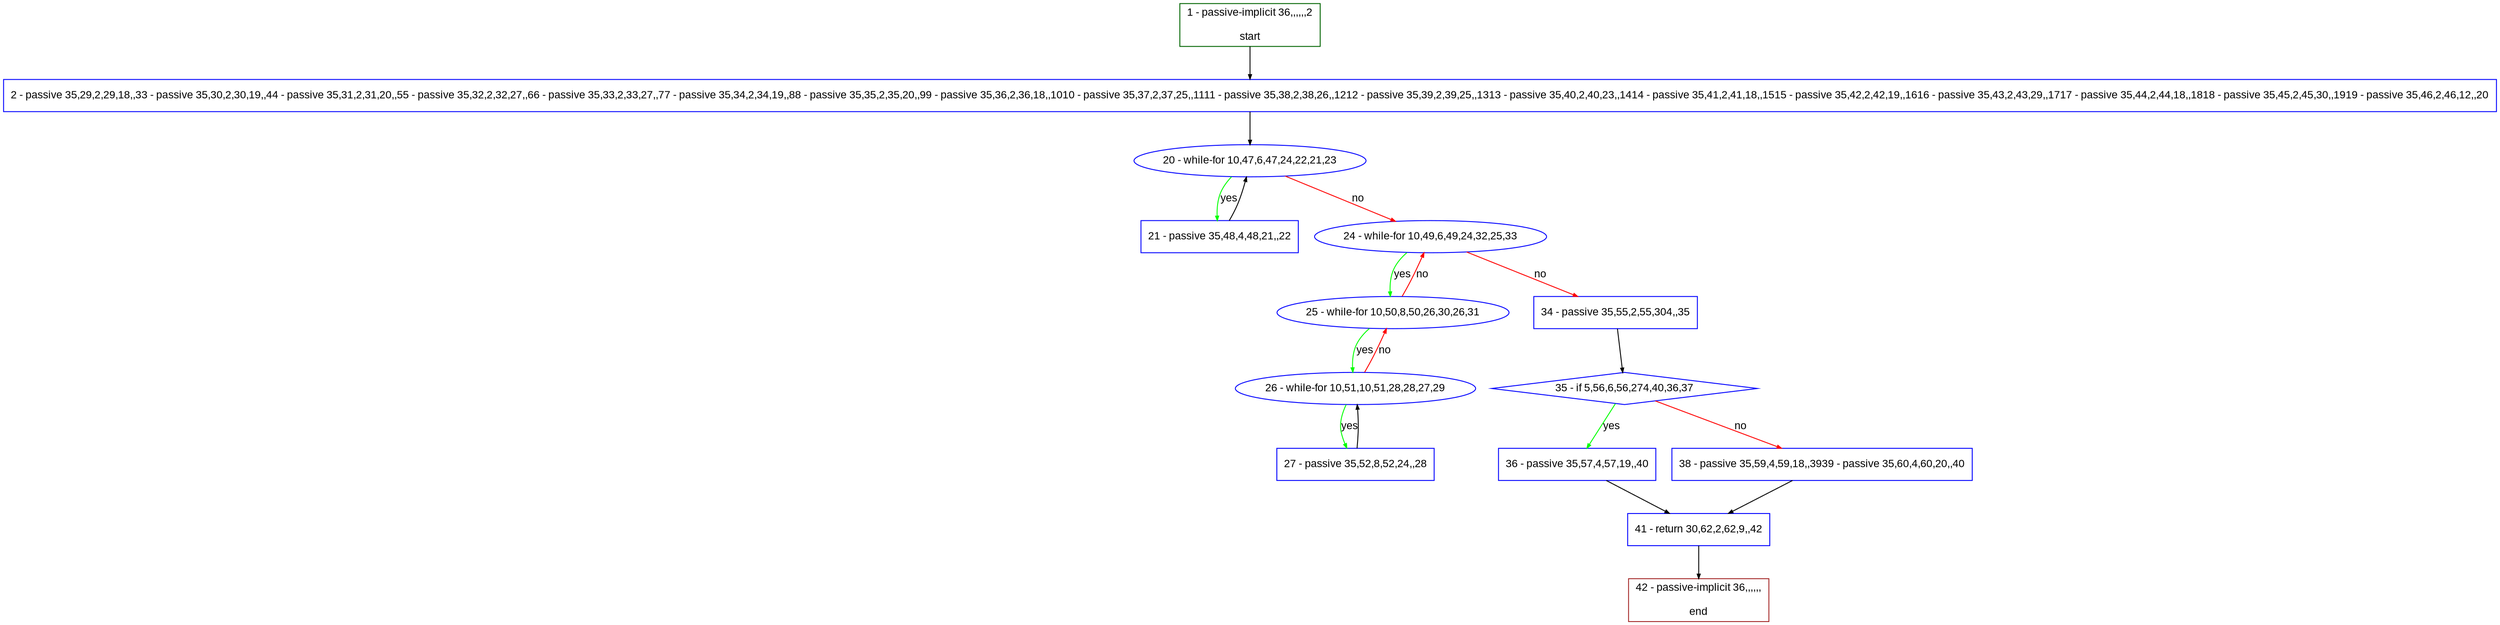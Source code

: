 digraph "" {
  graph [pack="true", label="", fontsize="12", packmode="clust", fontname="Arial", fillcolor="#FFFFCC", bgcolor="white", style="rounded,filled", compound="true"];
  node [node_initialized="no", label="", color="grey", fontsize="12", fillcolor="white", fontname="Arial", style="filled", shape="rectangle", compound="true", fixedsize="false"];
  edge [fontcolor="black", arrowhead="normal", arrowtail="none", arrowsize="0.5", ltail="", label="", color="black", fontsize="12", lhead="", fontname="Arial", dir="forward", compound="true"];
  __N1 [label="2 - passive 35,29,2,29,18,,33 - passive 35,30,2,30,19,,44 - passive 35,31,2,31,20,,55 - passive 35,32,2,32,27,,66 - passive 35,33,2,33,27,,77 - passive 35,34,2,34,19,,88 - passive 35,35,2,35,20,,99 - passive 35,36,2,36,18,,1010 - passive 35,37,2,37,25,,1111 - passive 35,38,2,38,26,,1212 - passive 35,39,2,39,25,,1313 - passive 35,40,2,40,23,,1414 - passive 35,41,2,41,18,,1515 - passive 35,42,2,42,19,,1616 - passive 35,43,2,43,29,,1717 - passive 35,44,2,44,18,,1818 - passive 35,45,2,45,30,,1919 - passive 35,46,2,46,12,,20", color="#0000ff", fillcolor="#ffffff", style="filled", shape="box"];
  __N2 [label="1 - passive-implicit 36,,,,,,2\n\nstart", color="#006400", fillcolor="#ffffff", style="filled", shape="box"];
  __N3 [label="20 - while-for 10,47,6,47,24,22,21,23", color="#0000ff", fillcolor="#ffffff", style="filled", shape="oval"];
  __N4 [label="21 - passive 35,48,4,48,21,,22", color="#0000ff", fillcolor="#ffffff", style="filled", shape="box"];
  __N5 [label="24 - while-for 10,49,6,49,24,32,25,33", color="#0000ff", fillcolor="#ffffff", style="filled", shape="oval"];
  __N6 [label="25 - while-for 10,50,8,50,26,30,26,31", color="#0000ff", fillcolor="#ffffff", style="filled", shape="oval"];
  __N7 [label="34 - passive 35,55,2,55,304,,35", color="#0000ff", fillcolor="#ffffff", style="filled", shape="box"];
  __N8 [label="26 - while-for 10,51,10,51,28,28,27,29", color="#0000ff", fillcolor="#ffffff", style="filled", shape="oval"];
  __N9 [label="27 - passive 35,52,8,52,24,,28", color="#0000ff", fillcolor="#ffffff", style="filled", shape="box"];
  __N10 [label="35 - if 5,56,6,56,274,40,36,37", color="#0000ff", fillcolor="#ffffff", style="filled", shape="diamond"];
  __N11 [label="36 - passive 35,57,4,57,19,,40", color="#0000ff", fillcolor="#ffffff", style="filled", shape="box"];
  __N12 [label="38 - passive 35,59,4,59,18,,3939 - passive 35,60,4,60,20,,40", color="#0000ff", fillcolor="#ffffff", style="filled", shape="box"];
  __N13 [label="41 - return 30,62,2,62,9,,42", color="#0000ff", fillcolor="#ffffff", style="filled", shape="box"];
  __N14 [label="42 - passive-implicit 36,,,,,,\n\nend", color="#a52a2a", fillcolor="#ffffff", style="filled", shape="box"];
  __N2 -> __N1 [arrowhead="normal", arrowtail="none", color="#000000", label="", dir="forward"];
  __N1 -> __N3 [arrowhead="normal", arrowtail="none", color="#000000", label="", dir="forward"];
  __N3 -> __N4 [arrowhead="normal", arrowtail="none", color="#00ff00", label="yes", dir="forward"];
  __N4 -> __N3 [arrowhead="normal", arrowtail="none", color="#000000", label="", dir="forward"];
  __N3 -> __N5 [arrowhead="normal", arrowtail="none", color="#ff0000", label="no", dir="forward"];
  __N5 -> __N6 [arrowhead="normal", arrowtail="none", color="#00ff00", label="yes", dir="forward"];
  __N6 -> __N5 [arrowhead="normal", arrowtail="none", color="#ff0000", label="no", dir="forward"];
  __N5 -> __N7 [arrowhead="normal", arrowtail="none", color="#ff0000", label="no", dir="forward"];
  __N6 -> __N8 [arrowhead="normal", arrowtail="none", color="#00ff00", label="yes", dir="forward"];
  __N8 -> __N6 [arrowhead="normal", arrowtail="none", color="#ff0000", label="no", dir="forward"];
  __N8 -> __N9 [arrowhead="normal", arrowtail="none", color="#00ff00", label="yes", dir="forward"];
  __N9 -> __N8 [arrowhead="normal", arrowtail="none", color="#000000", label="", dir="forward"];
  __N7 -> __N10 [arrowhead="normal", arrowtail="none", color="#000000", label="", dir="forward"];
  __N10 -> __N11 [arrowhead="normal", arrowtail="none", color="#00ff00", label="yes", dir="forward"];
  __N10 -> __N12 [arrowhead="normal", arrowtail="none", color="#ff0000", label="no", dir="forward"];
  __N11 -> __N13 [arrowhead="normal", arrowtail="none", color="#000000", label="", dir="forward"];
  __N12 -> __N13 [arrowhead="normal", arrowtail="none", color="#000000", label="", dir="forward"];
  __N13 -> __N14 [arrowhead="normal", arrowtail="none", color="#000000", label="", dir="forward"];
}
